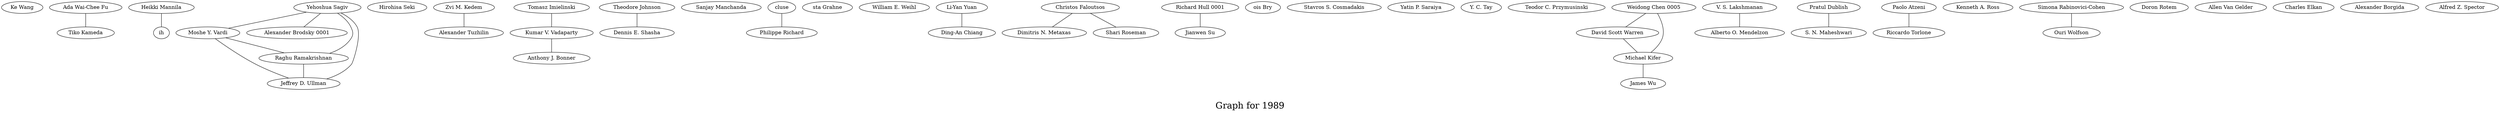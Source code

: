 /*****
Graph for 1989
*****/

graph G {
  graph [splines=true overlap=false]
  node  [shape=ellipse, width=0.3, height=0.3]
  0 [label="Ke Wang"];
  1 [label="Ada Wai-Chee Fu"];
  2 [label="Tiko Kameda"];
  3 [label="Heikki Mannila"];
  4 [label="ih"];
  5 [label="Yehoshua Sagiv"];
  6 [label="Moshe Y. Vardi"];
  7 [label="Hirohisa Seki"];
  8 [label="Zvi M. Kedem"];
  9 [label="Alexander Tuzhilin"];
  10 [label="Tomasz Imielinski"];
  11 [label="Kumar V. Vadaparty"];
  12 [label="Alexander Brodsky 0001"];
  13 [label="Theodore Johnson"];
  14 [label="Dennis E. Shasha"];
  15 [label="Sanjay Manchanda"];
  16 [label="cluse"];
  17 [label="Philippe Richard"];
  18 [label="sta Grahne"];
  19 [label="William E. Weihl"];
  20 [label="Li-Yan Yuan"];
  21 [label="Ding-An Chiang"];
  22 [label="Christos Faloutsos"];
  23 [label="Dimitris N. Metaxas"];
  24 [label="Richard Hull 0001"];
  25 [label="Jianwen Su"];
  26 [label="ois Bry"];
  27 [label="Raghu Ramakrishnan"];
  28 [label="Jeffrey D. Ullman"];
  29 [label="Stavros S. Cosmadakis"];
  30 [label="Yatin P. Saraiya"];
  31 [label="Y. C. Tay"];
  32 [label="Teodor C. Przymusinski"];
  33 [label="Weidong Chen 0005"];
  34 [label="David Scott Warren"];
  35 [label="V. S. Lakshmanan"];
  36 [label="Alberto O. Mendelzon"];
  37 [label="Anthony J. Bonner"];
  38 [label="Shari Roseman"];
  39 [label="Pratul Dublish"];
  40 [label="S. N. Maheshwari"];
  41 [label="Paolo Atzeni"];
  42 [label="Riccardo Torlone"];
  43 [label="Kenneth A. Ross"];
  44 [label="Simona Rabinovici-Cohen"];
  45 [label="Ouri Wolfson"];
  46 [label="Doron Rotem"];
  47 [label="Allen Van Gelder"];
  48 [label="Charles Elkan"];
  49 [label="Michael Kifer"];
  50 [label="James Wu"];
  51 [label="Alexander Borgida"];
  52 [label="Alfred Z. Spector"];
  1 -- 2;
  3 -- 4;
  5 -- 6;
  5 -- 12;
  5 -- 27;
  5 -- 28;
  6 -- 27;
  6 -- 28;
  8 -- 9;
  10 -- 11;
  11 -- 37;
  13 -- 14;
  16 -- 17;
  20 -- 21;
  22 -- 23;
  22 -- 38;
  24 -- 25;
  27 -- 28;
  33 -- 34;
  33 -- 49;
  34 -- 49;
  35 -- 36;
  39 -- 40;
  41 -- 42;
  44 -- 45;
  49 -- 50;
  label = "\nGraph for 1989\n";  fontsize=24;
}
